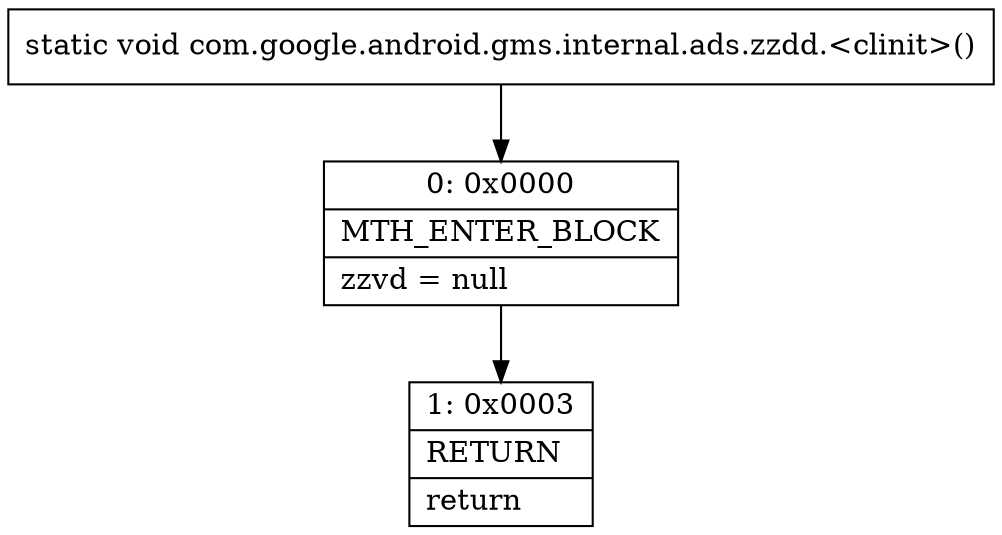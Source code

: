 digraph "CFG forcom.google.android.gms.internal.ads.zzdd.\<clinit\>()V" {
Node_0 [shape=record,label="{0\:\ 0x0000|MTH_ENTER_BLOCK\l|zzvd = null\l}"];
Node_1 [shape=record,label="{1\:\ 0x0003|RETURN\l|return\l}"];
MethodNode[shape=record,label="{static void com.google.android.gms.internal.ads.zzdd.\<clinit\>() }"];
MethodNode -> Node_0;
Node_0 -> Node_1;
}

